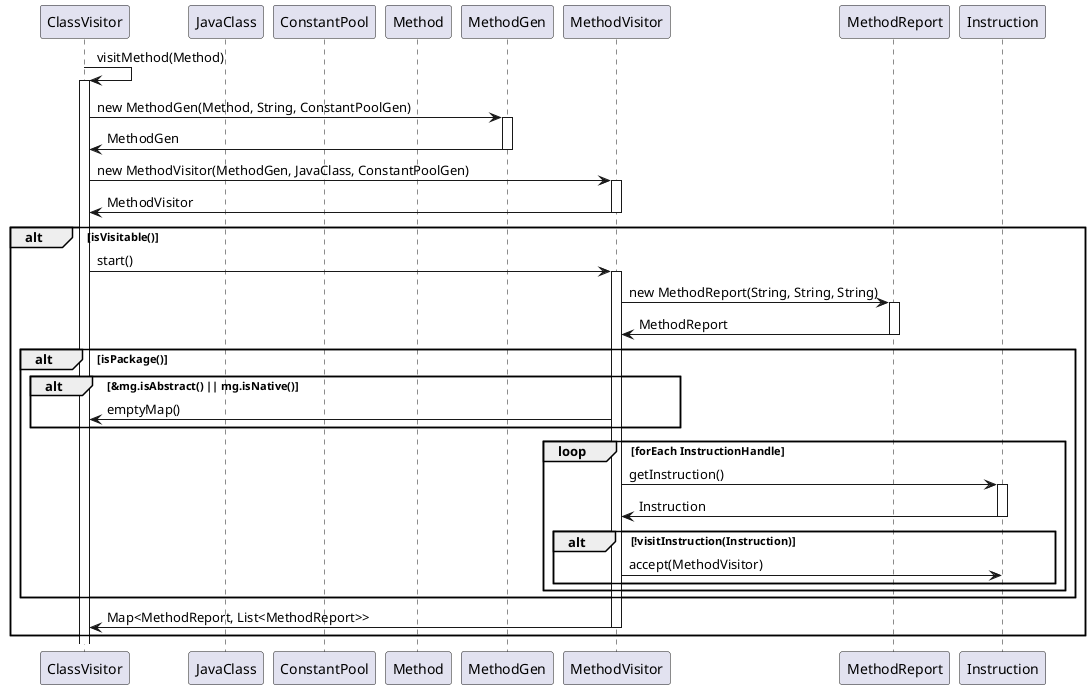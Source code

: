 @startuml 
participant ClassVisitor as CV
participant JavaClass as JC
participant ConstantPool as CP
participant Method as M
participant MethodGen as MG
participant MethodVisitor as MV
participant MethodReport as MR
participant Instruction as I

CV -> CV: visitMethod(Method)
activate CV
CV -> MG: new MethodGen(Method, String, ConstantPoolGen)
activate MG
MG -> CV: MethodGen
deactivate MG
CV -> MV: new MethodVisitor(MethodGen, JavaClass, ConstantPoolGen)
activate MV
MV -> CV: MethodVisitor
deactivate MV

alt isVisitable()
    CV -> MV: start()
    activate MV
    MV -> MR: new MethodReport(String, String, String)
    activate MR
    MR -> MV: MethodReport
    deactivate MR
    alt isPackage()
        alt  &mg.isAbstract() || mg.isNative()
            MV -> CV: emptyMap() 
        end
        loop forEach InstructionHandle
            MV -> I: getInstruction()
            activate I
            I -> MV: Instruction
            deactivate I
            alt !visitInstruction(Instruction)
                MV -> I: accept(MethodVisitor)
            end
        end
    end
    MV -> CV: Map<MethodReport, List<MethodReport>>
    deactivate MV
end 

@enduml